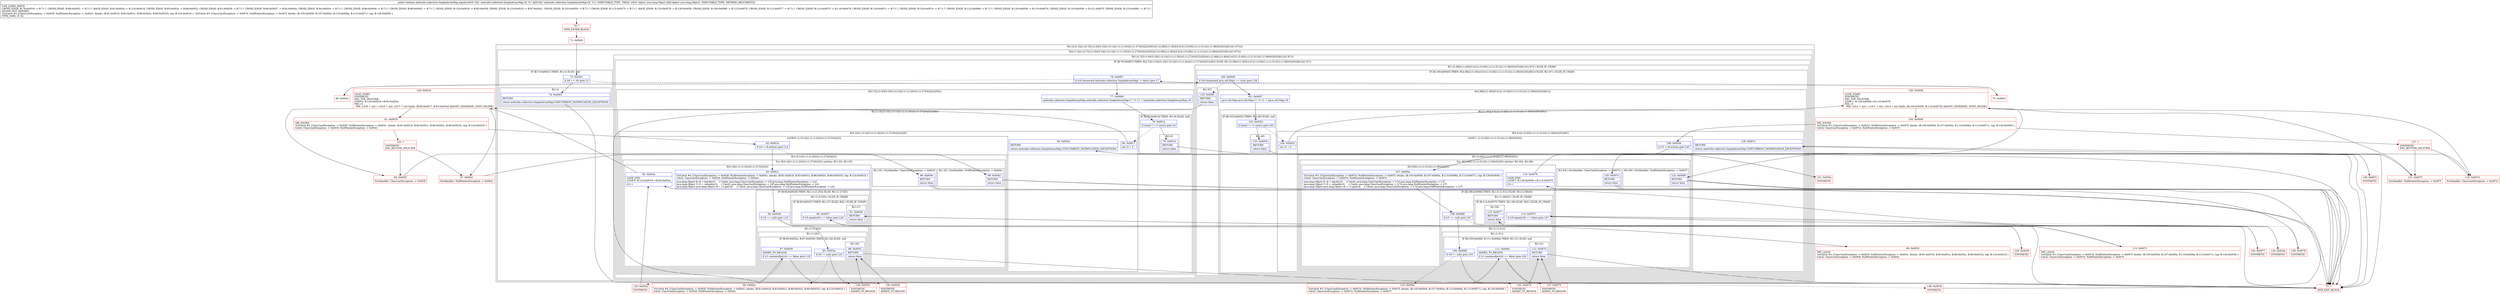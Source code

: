 digraph "CFG forandroidx.collection.SimpleArrayMap.equals(Ljava\/lang\/Object;)Z" {
subgraph cluster_Region_583622428 {
label = "R(1:(2:(1:3)|(1:(2:7|(2:(1:9)|(3:10|(1:(3:14|(1:(1:(1:20)))(1:(1:27)(0))|22))|30)))(1:(2:38|(2:(1:40)|(3:41|(1:(3:45|(1:(1:(1:51)))(1:(1:58)(0))|53))|61)))(1:67)))))";
node [shape=record,color=blue];
subgraph cluster_Region_900092244 {
label = "R(2:(1:3)|(1:(2:7|(2:(1:9)|(3:10|(1:(3:14|(1:(1:(1:20)))(1:(1:27)(0))|22))|30)))(1:(2:38|(2:(1:40)|(3:41|(1:(3:45|(1:(1:(1:51)))(1:(1:58)(0))|53))|61)))(1:67))))";
node [shape=record,color=blue];
subgraph cluster_IfRegion_1205200949 {
label = "IF [B:73:0x0001] THEN: R(1:3) ELSE: null";
node [shape=record,color=blue];
Node_73 [shape=record,label="{73\:\ 0x0001|if (r8 == r9) goto L3\l}"];
subgraph cluster_Region_1513570650 {
label = "R(1:3)";
node [shape=record,color=blue];
Node_74 [shape=record,label="{74\:\ 0x0003|RETURN\l|return androidx.collection.SimpleArrayMap.CONCURRENT_MODIFICATION_EXCEPTIONS\l}"];
}
}
subgraph cluster_Region_846124223 {
label = "R(1:(2:7|(2:(1:9)|(3:10|(1:(3:14|(1:(1:(1:20)))(1:(1:27)(0))|22))|30)))(1:(2:38|(2:(1:40)|(3:41|(1:(3:45|(1:(1:(1:51)))(1:(1:58)(0))|53))|61)))(1:67)))";
node [shape=record,color=blue];
subgraph cluster_IfRegion_902111063 {
label = "IF [B:76:0x0007] THEN: R(2:7|(2:(1:9)|(3:10|(1:(3:14|(1:(1:(1:20)))(1:(1:27)(0))|22))|30))) ELSE: R(1:(2:38|(2:(1:40)|(3:41|(1:(3:45|(1:(1:(1:51)))(1:(1:58)(0))|53))|61)))(1:67))";
node [shape=record,color=blue];
Node_76 [shape=record,label="{76\:\ 0x0007|if ((r9 instanceof androidx.collection.SimpleArrayMap) != false) goto L7\l}"];
subgraph cluster_Region_927668506 {
label = "R(2:7|(2:(1:9)|(3:10|(1:(3:14|(1:(1:(1:20)))(1:(1:27)(0))|22))|30)))";
node [shape=record,color=blue];
Node_77 [shape=record,label="{77\:\ 0x0009|androidx.collection.SimpleArrayMap androidx.collection.SimpleArrayMap\<?, ?\> r1 = (androidx.collection.SimpleArrayMap) r9\l}"];
subgraph cluster_Region_1564069274 {
label = "R(2:(1:9)|(3:10|(1:(3:14|(1:(1:(1:20)))(1:(1:27)(0))|22))|30))";
node [shape=record,color=blue];
subgraph cluster_IfRegion_1838941554 {
label = "IF [B:78:0x0014] THEN: R(1:9) ELSE: null";
node [shape=record,color=blue];
Node_78 [shape=record,label="{78\:\ 0x0014|if (size() != r1.size()) goto L9\l}"];
subgraph cluster_Region_1029991158 {
label = "R(1:9)";
node [shape=record,color=blue];
Node_79 [shape=record,label="{79\:\ 0x0016|RETURN\l|return false\l}"];
}
}
subgraph cluster_Region_1517461859 {
label = "R(3:10|(1:(3:14|(1:(1:(1:20)))(1:(1:27)(0))|22))|30)";
node [shape=record,color=blue];
Node_80 [shape=record,label="{80\:\ 0x0017|int r3 = 0\l}"];
subgraph cluster_LoopRegion_1472760010 {
label = "LOOP:0: (1:(3:14|(1:(1:(1:20)))(1:(1:27)(0))|22))";
node [shape=record,color=blue];
Node_82 [shape=record,label="{82\:\ 0x001a|if (r3 \< r8.mSize) goto L14\l}"];
subgraph cluster_Region_2037091017 {
label = "R(1:(3:14|(1:(1:(1:20)))(1:(1:27)(0))|22))";
node [shape=record,color=blue];
subgraph cluster_TryCatchRegion_1682509076 {
label = "Try: R(3:14|(1:(1:(1:20)))(1:(1:27)(0))|22) catches: R(1:33), R(1:35)";
node [shape=record,color=blue];
subgraph cluster_Region_722900142 {
label = "R(3:14|(1:(1:(1:20)))(1:(1:27)(0))|22)";
node [shape=record,color=blue];
Node_83 [shape=record,label="{83\:\ 0x001c|TryCatch #4 \{ClassCastException \-\> 0x003f, NullPointerException \-\> 0x0041, blocks: (B:81:0x0018, B:83:0x001c, B:86:0x002c, B:89:0x0033), top: B:124:0x0018 \}\lCatch: ClassCastException \-\> 0x003f, NullPointerException \-\> 0x0041\l|java.lang.Object K r4 = keyAt(r3)     \/\/ Catch: java.lang.ClassCastException \-\> L3f java.lang.NullPointerException \-\> L41\ljava.lang.Object V r5 = valueAt(r3)     \/\/ Catch: java.lang.ClassCastException \-\> L3f java.lang.NullPointerException \-\> L41\ljava.lang.Object java.lang.Object r6 = r1.get(r4)     \/\/ Catch: java.lang.ClassCastException \-\> L3f java.lang.NullPointerException \-\> L41\l}"];
subgraph cluster_IfRegion_1222956409 {
label = "IF [B:84:0x0028] THEN: R(1:(1:(1:20))) ELSE: R(1:(1:27)(0))";
node [shape=record,color=blue];
Node_84 [shape=record,label="{84\:\ 0x0028|if (r5 == null) goto L16\l}"];
subgraph cluster_Region_2005883162 {
label = "R(1:(1:(1:20)))";
node [shape=record,color=blue];
subgraph cluster_Region_1772273351 {
label = "R(1:(1:20))";
node [shape=record,color=blue];
subgraph cluster_IfRegion_891223315 {
label = "IF [B:85:0x002a, B:87:0x0030] THEN: R(1:20) ELSE: null";
node [shape=record,color=blue];
Node_85 [shape=record,label="{85\:\ 0x002a|if (r6 != null) goto L23\l}"];
Node_87 [shape=record,label="{87\:\ 0x0030|ADDED_TO_REGION\l|if (r1.containsKey(r4) == false) goto L19\l}"];
subgraph cluster_Region_1278889208 {
label = "R(1:20)";
node [shape=record,color=blue];
Node_88 [shape=record,label="{88\:\ 0x0032|RETURN\l|return false\l}"];
}
}
}
}
subgraph cluster_Region_1622661574 {
label = "R(1:(1:27)(0)) | ELSE_IF_CHAIN\l";
node [shape=record,color=blue];
subgraph cluster_IfRegion_173039379 {
label = "IF [B:90:0x0037] THEN: R(1:27) ELSE: R(0) | ELSE_IF_CHAIN\l";
node [shape=record,color=blue];
Node_90 [shape=record,label="{90\:\ 0x0037|if (r5.equals(r6) == false) goto L26\l}"];
subgraph cluster_Region_1845304131 {
label = "R(1:27)";
node [shape=record,color=blue];
Node_91 [shape=record,label="{91\:\ 0x0039|RETURN\l|return false\l}"];
}
subgraph cluster_Region_299222205 {
label = "R(0)";
node [shape=record,color=blue];
}
}
}
}
Node_92 [shape=record,label="{92\:\ 0x003a|LOOP_END\lLOOP:0: B:124:0x0018\-\>B:92:0x003a\l|r3++\l}"];
}
subgraph cluster_Region_261494771 {
label = "R(1:33) | ExcHandler: ClassCastException \-\> 0x003f\l";
node [shape=record,color=blue];
Node_96 [shape=record,label="{96\:\ 0x0040|RETURN\l|return false\l}"];
}
subgraph cluster_Region_1362200110 {
label = "R(1:35) | ExcHandler: NullPointerException \-\> 0x0041\l";
node [shape=record,color=blue];
Node_98 [shape=record,label="{98\:\ 0x0042|RETURN\l|return false\l}"];
}
}
}
}
Node_94 [shape=record,label="{94\:\ 0x003e|RETURN\l|return androidx.collection.SimpleArrayMap.CONCURRENT_MODIFICATION_EXCEPTIONS\l}"];
}
}
}
subgraph cluster_Region_1418967112 {
label = "R(1:(2:38|(2:(1:40)|(3:41|(1:(3:45|(1:(1:(1:51)))(1:(1:58)(0))|53))|61)))(1:67)) | ELSE_IF_CHAIN\l";
node [shape=record,color=blue];
subgraph cluster_IfRegion_1809608267 {
label = "IF [B:100:0x0045] THEN: R(2:38|(2:(1:40)|(3:41|(1:(3:45|(1:(1:(1:51)))(1:(1:58)(0))|53))|61))) ELSE: R(1:67) | ELSE_IF_CHAIN\l";
node [shape=record,color=blue];
Node_100 [shape=record,label="{100\:\ 0x0045|if ((r9 instanceof java.util.Map) == true) goto L38\l}"];
subgraph cluster_Region_1795184740 {
label = "R(2:38|(2:(1:40)|(3:41|(1:(3:45|(1:(1:(1:51)))(1:(1:58)(0))|53))|61)))";
node [shape=record,color=blue];
Node_101 [shape=record,label="{101\:\ 0x0047|java.util.Map java.util.Map\<?, ?\> r1 = (java.util.Map) r9\l}"];
subgraph cluster_Region_1414190412 {
label = "R(2:(1:40)|(3:41|(1:(3:45|(1:(1:(1:51)))(1:(1:58)(0))|53))|61))";
node [shape=record,color=blue];
subgraph cluster_IfRegion_1089097316 {
label = "IF [B:102:0x0052] THEN: R(1:40) ELSE: null";
node [shape=record,color=blue];
Node_102 [shape=record,label="{102\:\ 0x0052|if (size() != r1.size()) goto L40\l}"];
subgraph cluster_Region_152512797 {
label = "R(1:40)";
node [shape=record,color=blue];
Node_103 [shape=record,label="{103\:\ 0x0054|RETURN\l|return false\l}"];
}
}
subgraph cluster_Region_1706974395 {
label = "R(3:41|(1:(3:45|(1:(1:(1:51)))(1:(1:58)(0))|53))|61)";
node [shape=record,color=blue];
Node_104 [shape=record,label="{104\:\ 0x0055|int r3 = 0\l}"];
subgraph cluster_LoopRegion_2000008966 {
label = "LOOP:1: (1:(3:45|(1:(1:(1:51)))(1:(1:58)(0))|53))";
node [shape=record,color=blue];
Node_106 [shape=record,label="{106\:\ 0x0058|if (r3 \< r8.mSize) goto L45\l}"];
subgraph cluster_Region_1083146639 {
label = "R(1:(3:45|(1:(1:(1:51)))(1:(1:58)(0))|53))";
node [shape=record,color=blue];
subgraph cluster_TryCatchRegion_1210647011 {
label = "Try: R(3:45|(1:(1:(1:51)))(1:(1:58)(0))|53) catches: R(1:64), R(1:66)";
node [shape=record,color=blue];
subgraph cluster_Region_499917214 {
label = "R(3:45|(1:(1:(1:51)))(1:(1:58)(0))|53)";
node [shape=record,color=blue];
Node_107 [shape=record,label="{107\:\ 0x005a|TryCatch #3 \{ClassCastException \-\> 0x007d, NullPointerException \-\> 0x007f, blocks: (B:105:0x0056, B:107:0x005a, B:110:0x006a, B:113:0x0071), top: B:126:0x0056 \}\lCatch: ClassCastException \-\> 0x007d, NullPointerException \-\> 0x007f\l|java.lang.Object K r4 = keyAt(r3)     \/\/ Catch: java.lang.ClassCastException \-\> L7d java.lang.NullPointerException \-\> L7f\ljava.lang.Object V r5 = valueAt(r3)     \/\/ Catch: java.lang.ClassCastException \-\> L7d java.lang.NullPointerException \-\> L7f\ljava.lang.Object java.lang.Object r6 = r1.get(r4)     \/\/ Catch: java.lang.ClassCastException \-\> L7d java.lang.NullPointerException \-\> L7f\l}"];
subgraph cluster_IfRegion_193575087 {
label = "IF [B:108:0x0066] THEN: R(1:(1:(1:51))) ELSE: R(1:(1:58)(0))";
node [shape=record,color=blue];
Node_108 [shape=record,label="{108\:\ 0x0066|if (r5 == null) goto L47\l}"];
subgraph cluster_Region_1254837535 {
label = "R(1:(1:(1:51)))";
node [shape=record,color=blue];
subgraph cluster_Region_2049231514 {
label = "R(1:(1:51))";
node [shape=record,color=blue];
subgraph cluster_IfRegion_202700325 {
label = "IF [B:109:0x0068, B:111:0x006e] THEN: R(1:51) ELSE: null";
node [shape=record,color=blue];
Node_109 [shape=record,label="{109\:\ 0x0068|if (r6 != null) goto L54\l}"];
Node_111 [shape=record,label="{111\:\ 0x006e|ADDED_TO_REGION\l|if (r1.containsKey(r4) == false) goto L50\l}"];
subgraph cluster_Region_1176223656 {
label = "R(1:51)";
node [shape=record,color=blue];
Node_112 [shape=record,label="{112\:\ 0x0070|RETURN\l|return false\l}"];
}
}
}
}
subgraph cluster_Region_1186830481 {
label = "R(1:(1:58)(0)) | ELSE_IF_CHAIN\l";
node [shape=record,color=blue];
subgraph cluster_IfRegion_537383461 {
label = "IF [B:114:0x0075] THEN: R(1:58) ELSE: R(0) | ELSE_IF_CHAIN\l";
node [shape=record,color=blue];
Node_114 [shape=record,label="{114\:\ 0x0075|if (r5.equals(r6) == false) goto L57\l}"];
subgraph cluster_Region_1452181228 {
label = "R(1:58)";
node [shape=record,color=blue];
Node_115 [shape=record,label="{115\:\ 0x0077|RETURN\l|return false\l}"];
}
subgraph cluster_Region_178452157 {
label = "R(0)";
node [shape=record,color=blue];
}
}
}
}
Node_116 [shape=record,label="{116\:\ 0x0078|LOOP_END\lLOOP:1: B:126:0x0056\-\>B:116:0x0078\l|r3++\l}"];
}
subgraph cluster_Region_291503806 {
label = "R(1:64) | ExcHandler: ClassCastException \-\> 0x007d\l";
node [shape=record,color=blue];
Node_120 [shape=record,label="{120\:\ 0x007e|RETURN\l|return false\l}"];
}
subgraph cluster_Region_999064852 {
label = "R(1:66) | ExcHandler: NullPointerException \-\> 0x007f\l";
node [shape=record,color=blue];
Node_122 [shape=record,label="{122\:\ 0x0080|RETURN\l|return false\l}"];
}
}
}
}
Node_118 [shape=record,label="{118\:\ 0x007c|RETURN\l|return androidx.collection.SimpleArrayMap.CONCURRENT_MODIFICATION_EXCEPTIONS\l}"];
}
}
}
subgraph cluster_Region_429383023 {
label = "R(1:67)";
node [shape=record,color=blue];
Node_123 [shape=record,label="{123\:\ 0x0081|RETURN\l|return false\l}"];
}
}
}
}
}
}
}
subgraph cluster_Region_1362200110 {
label = "R(1:35) | ExcHandler: NullPointerException \-\> 0x0041\l";
node [shape=record,color=blue];
Node_98 [shape=record,label="{98\:\ 0x0042|RETURN\l|return false\l}"];
}
subgraph cluster_Region_261494771 {
label = "R(1:33) | ExcHandler: ClassCastException \-\> 0x003f\l";
node [shape=record,color=blue];
Node_96 [shape=record,label="{96\:\ 0x0040|RETURN\l|return false\l}"];
}
subgraph cluster_Region_999064852 {
label = "R(1:66) | ExcHandler: NullPointerException \-\> 0x007f\l";
node [shape=record,color=blue];
Node_122 [shape=record,label="{122\:\ 0x0080|RETURN\l|return false\l}"];
}
subgraph cluster_Region_291503806 {
label = "R(1:64) | ExcHandler: ClassCastException \-\> 0x007d\l";
node [shape=record,color=blue];
Node_120 [shape=record,label="{120\:\ 0x007e|RETURN\l|return false\l}"];
}
Node_70 [shape=record,color=red,label="{70\:\ ?|MTH_ENTER_BLOCK\l}"];
Node_72 [shape=record,color=red,label="{72\:\ 0x0000}"];
Node_71 [shape=record,color=red,label="{71\:\ ?|MTH_EXIT_BLOCK\l}"];
Node_75 [shape=record,color=red,label="{75\:\ 0x0004}"];
Node_124 [shape=record,color=red,label="{124\:\ 0x0018|LOOP_START\lSYNTHETIC\lEXC_TOP_SPLITTER\lLOOP:0: B:124:0x0018\-\>B:92:0x003a\lPHI: r3 \l  PHI: (r3v6 'i' int) = (r3v5 'i' int), (r3v7 'i' int) binds: [B:80:0x0017, B:92:0x003a] A[DONT_GENERATE, DONT_INLINE]\l}"];
Node_81 [shape=record,color=red,label="{81\:\ 0x0018|TRY_ENTER\lTryCatch #4 \{ClassCastException \-\> 0x003f, NullPointerException \-\> 0x0041, blocks: (B:81:0x0018, B:83:0x001c, B:86:0x002c, B:89:0x0033), top: B:124:0x0018 \}\lCatch: ClassCastException \-\> 0x003f, NullPointerException \-\> 0x0041\l}"];
Node_86 [shape=record,color=red,label="{86\:\ 0x002c|TryCatch #4 \{ClassCastException \-\> 0x003f, NullPointerException \-\> 0x0041, blocks: (B:81:0x0018, B:83:0x001c, B:86:0x002c, B:89:0x0033), top: B:124:0x0018 \}\lCatch: ClassCastException \-\> 0x003f, NullPointerException \-\> 0x0041\l}"];
Node_128 [shape=record,color=red,label="{128\:\ 0x0032|SYNTHETIC\lADDED_TO_REGION\l}"];
Node_132 [shape=record,color=red,label="{132\:\ 0x003a|SYNTHETIC\l}"];
Node_130 [shape=record,color=red,label="{130\:\ 0x0032|SYNTHETIC\lADDED_TO_REGION\l}"];
Node_89 [shape=record,color=red,label="{89\:\ 0x0033|TRY_LEAVE\lTryCatch #4 \{ClassCastException \-\> 0x003f, NullPointerException \-\> 0x0041, blocks: (B:81:0x0018, B:83:0x001c, B:86:0x002c, B:89:0x0033), top: B:124:0x0018 \}\lCatch: ClassCastException \-\> 0x003f, NullPointerException \-\> 0x0041\l}"];
Node_129 [shape=record,color=red,label="{129\:\ 0x0039|SYNTHETIC\l}"];
Node_133 [shape=record,color=red,label="{133\:\ 0x003a|SYNTHETIC\l}"];
Node_131 [shape=record,color=red,label="{131\:\ 0x003e|SYNTHETIC\l}"];
Node_125 [shape=record,color=red,label="{125\:\ ?|SYNTHETIC\lEXC_BOTTOM_SPLITTER\l}"];
Node_95 [shape=record,color=red,label="{95\:\ 0x003f|ExcHandler: ClassCastException \-\> 0x003f\l}"];
Node_97 [shape=record,color=red,label="{97\:\ 0x0041|ExcHandler: NullPointerException \-\> 0x0041\l}"];
Node_99 [shape=record,color=red,label="{99\:\ 0x0043}"];
Node_126 [shape=record,color=red,label="{126\:\ 0x0056|LOOP_START\lSYNTHETIC\lEXC_TOP_SPLITTER\lLOOP:1: B:126:0x0056\-\>B:116:0x0078\lPHI: r3 \l  PHI: (r3v2 'i' int) = (r3v1 'i' int), (r3v3 'i' int) binds: [B:104:0x0055, B:116:0x0078] A[DONT_GENERATE, DONT_INLINE]\l}"];
Node_105 [shape=record,color=red,label="{105\:\ 0x0056|TRY_ENTER\lTryCatch #3 \{ClassCastException \-\> 0x007d, NullPointerException \-\> 0x007f, blocks: (B:105:0x0056, B:107:0x005a, B:110:0x006a, B:113:0x0071), top: B:126:0x0056 \}\lCatch: ClassCastException \-\> 0x007d, NullPointerException \-\> 0x007f\l}"];
Node_110 [shape=record,color=red,label="{110\:\ 0x006a|TryCatch #3 \{ClassCastException \-\> 0x007d, NullPointerException \-\> 0x007f, blocks: (B:105:0x0056, B:107:0x005a, B:110:0x006a, B:113:0x0071), top: B:126:0x0056 \}\lCatch: ClassCastException \-\> 0x007d, NullPointerException \-\> 0x007f\l}"];
Node_137 [shape=record,color=red,label="{137\:\ 0x0070|SYNTHETIC\lADDED_TO_REGION\l}"];
Node_138 [shape=record,color=red,label="{138\:\ 0x0078|SYNTHETIC\l}"];
Node_135 [shape=record,color=red,label="{135\:\ 0x0070|SYNTHETIC\lADDED_TO_REGION\l}"];
Node_113 [shape=record,color=red,label="{113\:\ 0x0071|TRY_LEAVE\lTryCatch #3 \{ClassCastException \-\> 0x007d, NullPointerException \-\> 0x007f, blocks: (B:105:0x0056, B:107:0x005a, B:110:0x006a, B:113:0x0071), top: B:126:0x0056 \}\lCatch: ClassCastException \-\> 0x007d, NullPointerException \-\> 0x007f\l}"];
Node_134 [shape=record,color=red,label="{134\:\ 0x0077|SYNTHETIC\l}"];
Node_139 [shape=record,color=red,label="{139\:\ 0x0078|SYNTHETIC\l}"];
Node_136 [shape=record,color=red,label="{136\:\ 0x007c|SYNTHETIC\l}"];
Node_127 [shape=record,color=red,label="{127\:\ ?|SYNTHETIC\lEXC_BOTTOM_SPLITTER\l}"];
Node_119 [shape=record,color=red,label="{119\:\ 0x007d|ExcHandler: ClassCastException \-\> 0x007d\l}"];
Node_121 [shape=record,color=red,label="{121\:\ 0x007f|ExcHandler: NullPointerException \-\> 0x007f\l}"];
MethodNode[shape=record,label="{public boolean androidx.collection.SimpleArrayMap.equals((r8v0 'this' androidx.collection.SimpleArrayMap\<K, V\> A[D('this' androidx.collection.SimpleArrayMap\<K, V\>), IMMUTABLE_TYPE, THIS]), (r9v0 'object' java.lang.Object A[D('object' java.lang.Object), IMMUTABLE_TYPE, METHOD_ARGUMENT]))  | USE_LINES_HINTS\lCROSS_EDGE: B:79:0x0016 \-\> B:71:?, CROSS_EDGE: B:88:0x0032 \-\> B:71:?, BACK_EDGE: B:92:0x003a \-\> B:124:0x0018, CROSS_EDGE: B:85:0x002a \-\> B:88:0x0032, CROSS_EDGE: B:91:0x0039 \-\> B:71:?, CROSS_EDGE: B:90:0x0037 \-\> B:92:0x003a, CROSS_EDGE: B:94:0x003e \-\> B:71:?, CROSS_EDGE: B:96:0x0040 \-\> B:71:?, CROSS_EDGE: B:98:0x0042 \-\> B:71:?, CROSS_EDGE: B:124:0x0018 \-\> B:95:0x003f, CROSS_EDGE: B:124:0x0018 \-\> B:97:0x0041, CROSS_EDGE: B:103:0x0054 \-\> B:71:?, CROSS_EDGE: B:112:0x0070 \-\> B:71:?, BACK_EDGE: B:116:0x0078 \-\> B:126:0x0056, CROSS_EDGE: B:109:0x0068 \-\> B:112:0x0070, CROSS_EDGE: B:115:0x0077 \-\> B:71:?, CROSS_EDGE: B:114:0x0075 \-\> B:116:0x0078, CROSS_EDGE: B:118:0x007c \-\> B:71:?, CROSS_EDGE: B:120:0x007e \-\> B:71:?, CROSS_EDGE: B:122:0x0080 \-\> B:71:?, CROSS_EDGE: B:126:0x0056 \-\> B:119:0x007d, CROSS_EDGE: B:126:0x0056 \-\> B:121:0x007f, CROSS_EDGE: B:123:0x0081 \-\> B:71:?\lINLINE_NOT_NEEDED\lTryCatch #4 \{ClassCastException \-\> 0x003f, NullPointerException \-\> 0x0041, blocks: (B:81:0x0018, B:83:0x001c, B:86:0x002c, B:89:0x0033), top: B:124:0x0018 \}, TryCatch #3 \{ClassCastException \-\> 0x007d, NullPointerException \-\> 0x007f, blocks: (B:105:0x0056, B:107:0x005a, B:110:0x006a, B:113:0x0071), top: B:126:0x0056 \}\lTYPE_VARS: [V, K]\l}"];
MethodNode -> Node_70;Node_73 -> Node_74;
Node_73 -> Node_75[style=dashed];
Node_74 -> Node_71;
Node_76 -> Node_77;
Node_76 -> Node_99[style=dashed];
Node_77 -> Node_78;
Node_78 -> Node_79;
Node_78 -> Node_80[style=dashed];
Node_79 -> Node_71;
Node_80 -> Node_124;
Node_82 -> Node_83;
Node_82 -> Node_131[style=dashed];
Node_83 -> Node_84;
Node_84 -> Node_85;
Node_84 -> Node_89[style=dashed];
Node_85 -> Node_86[style=dashed];
Node_85 -> Node_130;
Node_87 -> Node_128;
Node_87 -> Node_132[style=dashed];
Node_88 -> Node_71;
Node_90 -> Node_129;
Node_90 -> Node_133[style=dashed];
Node_91 -> Node_71;
Node_92 -> Node_124;
Node_96 -> Node_71;
Node_98 -> Node_71;
Node_94 -> Node_71;
Node_100 -> Node_101;
Node_100 -> Node_123[style=dashed];
Node_101 -> Node_102;
Node_102 -> Node_103;
Node_102 -> Node_104[style=dashed];
Node_103 -> Node_71;
Node_104 -> Node_126;
Node_106 -> Node_107;
Node_106 -> Node_136[style=dashed];
Node_107 -> Node_108;
Node_108 -> Node_109;
Node_108 -> Node_113[style=dashed];
Node_109 -> Node_110[style=dashed];
Node_109 -> Node_135;
Node_111 -> Node_137;
Node_111 -> Node_138[style=dashed];
Node_112 -> Node_71;
Node_114 -> Node_134;
Node_114 -> Node_139[style=dashed];
Node_115 -> Node_71;
Node_116 -> Node_126;
Node_120 -> Node_71;
Node_122 -> Node_71;
Node_118 -> Node_71;
Node_123 -> Node_71;
Node_98 -> Node_71;
Node_96 -> Node_71;
Node_122 -> Node_71;
Node_120 -> Node_71;
Node_70 -> Node_72;
Node_72 -> Node_73;
Node_75 -> Node_76;
Node_124 -> Node_81;
Node_124 -> Node_95;
Node_124 -> Node_97;
Node_81 -> Node_82;
Node_81 -> Node_125;
Node_86 -> Node_87;
Node_128 -> Node_88;
Node_132 -> Node_92;
Node_130 -> Node_88;
Node_89 -> Node_90;
Node_129 -> Node_91;
Node_133 -> Node_92;
Node_131 -> Node_94;
Node_125 -> Node_95;
Node_125 -> Node_97;
Node_95 -> Node_96;
Node_97 -> Node_98;
Node_99 -> Node_100;
Node_126 -> Node_105;
Node_126 -> Node_119;
Node_126 -> Node_121;
Node_105 -> Node_106;
Node_105 -> Node_127;
Node_110 -> Node_111;
Node_137 -> Node_112;
Node_138 -> Node_116;
Node_135 -> Node_112;
Node_113 -> Node_114;
Node_134 -> Node_115;
Node_139 -> Node_116;
Node_136 -> Node_118;
Node_127 -> Node_119;
Node_127 -> Node_121;
Node_119 -> Node_120;
Node_121 -> Node_122;
}

